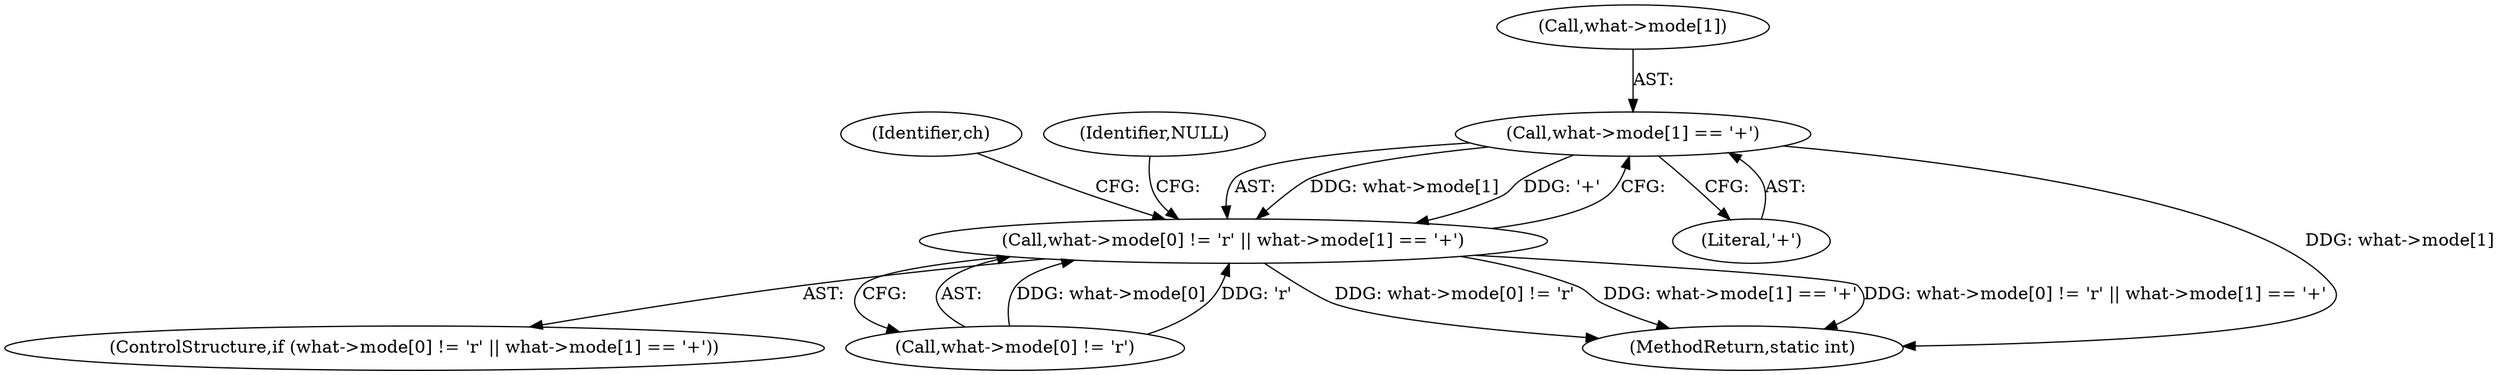 digraph "0_php_124fb22a13fafa3648e4e15b4f207c7096d8155e@array" {
"1000809" [label="(Call,what->mode[1] == '+')"];
"1000801" [label="(Call,what->mode[0] != 'r' || what->mode[1] == '+')"];
"1000801" [label="(Call,what->mode[0] != 'r' || what->mode[1] == '+')"];
"1000821" [label="(Identifier,ch)"];
"1000835" [label="(Identifier,NULL)"];
"1000802" [label="(Call,what->mode[0] != 'r')"];
"1000809" [label="(Call,what->mode[1] == '+')"];
"1000815" [label="(Literal,'+')"];
"1000800" [label="(ControlStructure,if (what->mode[0] != 'r' || what->mode[1] == '+'))"];
"1000810" [label="(Call,what->mode[1])"];
"1001927" [label="(MethodReturn,static int)"];
"1000809" -> "1000801"  [label="AST: "];
"1000809" -> "1000815"  [label="CFG: "];
"1000810" -> "1000809"  [label="AST: "];
"1000815" -> "1000809"  [label="AST: "];
"1000801" -> "1000809"  [label="CFG: "];
"1000809" -> "1001927"  [label="DDG: what->mode[1]"];
"1000809" -> "1000801"  [label="DDG: what->mode[1]"];
"1000809" -> "1000801"  [label="DDG: '+'"];
"1000801" -> "1000800"  [label="AST: "];
"1000801" -> "1000802"  [label="CFG: "];
"1000802" -> "1000801"  [label="AST: "];
"1000821" -> "1000801"  [label="CFG: "];
"1000835" -> "1000801"  [label="CFG: "];
"1000801" -> "1001927"  [label="DDG: what->mode[0] != 'r'"];
"1000801" -> "1001927"  [label="DDG: what->mode[1] == '+'"];
"1000801" -> "1001927"  [label="DDG: what->mode[0] != 'r' || what->mode[1] == '+'"];
"1000802" -> "1000801"  [label="DDG: what->mode[0]"];
"1000802" -> "1000801"  [label="DDG: 'r'"];
}
